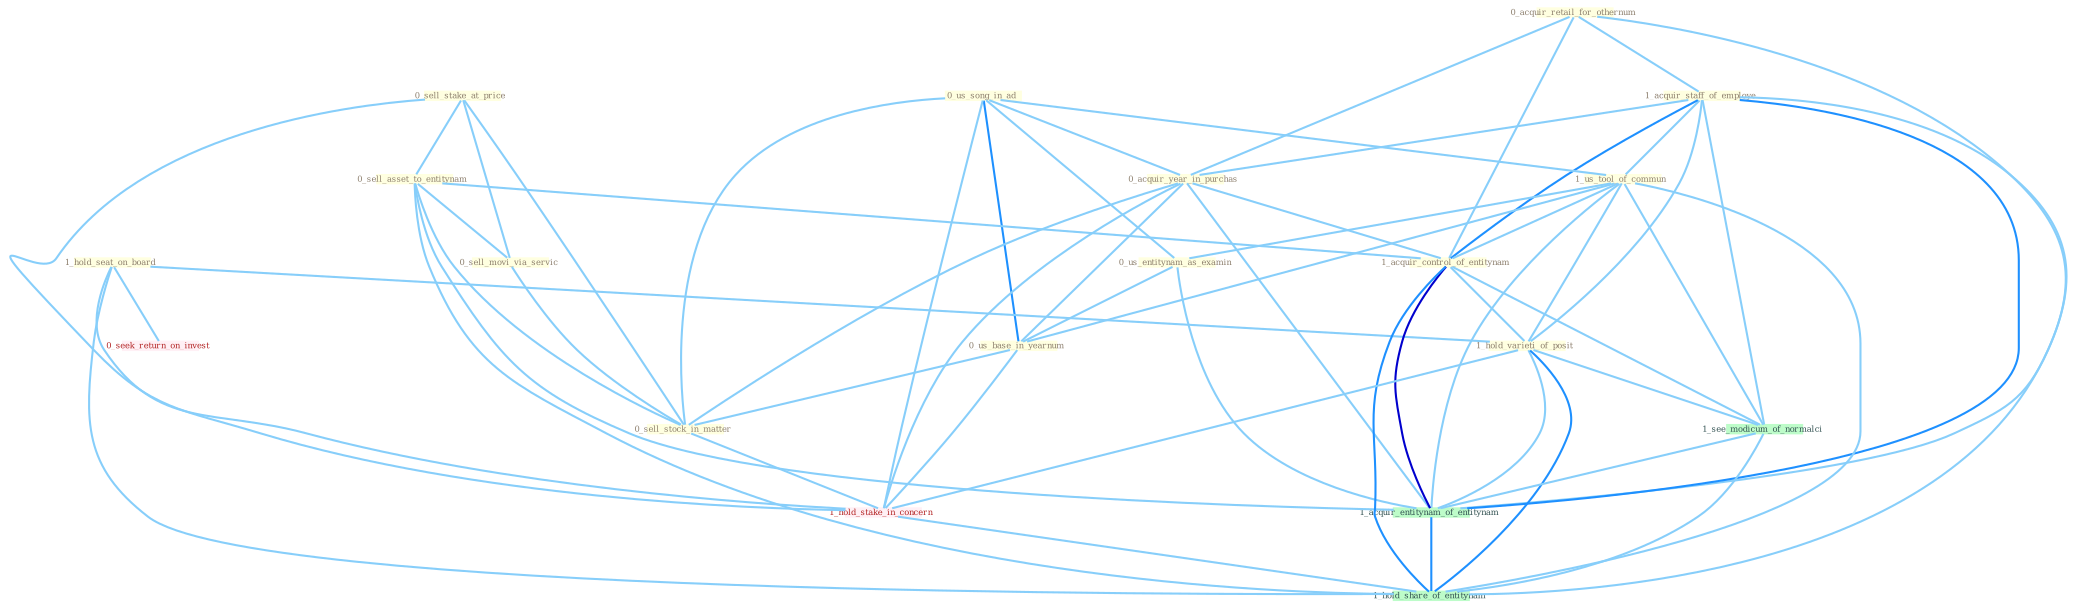 Graph G{ 
    node
    [shape=polygon,style=filled,width=.5,height=.06,color="#BDFCC9",fixedsize=true,fontsize=4,
    fontcolor="#2f4f4f"];
    {node
    [color="#ffffe0", fontcolor="#8b7d6b"] "0_acquir_retail_for_othernum " "1_acquir_staff_of_employe " "0_us_song_in_ad " "1_hold_seat_on_board " "0_sell_stake_at_price " "0_acquir_year_in_purchas " "1_us_tool_of_commun " "0_us_entitynam_as_examin " "0_sell_asset_to_entitynam " "0_sell_movi_via_servic " "0_us_base_in_yearnum " "0_sell_stock_in_matter " "1_acquir_control_of_entitynam " "1_hold_varieti_of_posit "}
{node [color="#fff0f5", fontcolor="#b22222"] "1_hold_stake_in_concern " "0_seek_return_on_invest "}
edge [color="#B0E2FF"];

	"0_acquir_retail_for_othernum " -- "1_acquir_staff_of_employe " [w="1", color="#87cefa" ];
	"0_acquir_retail_for_othernum " -- "0_acquir_year_in_purchas " [w="1", color="#87cefa" ];
	"0_acquir_retail_for_othernum " -- "1_acquir_control_of_entitynam " [w="1", color="#87cefa" ];
	"0_acquir_retail_for_othernum " -- "1_acquir_entitynam_of_entitynam " [w="1", color="#87cefa" ];
	"1_acquir_staff_of_employe " -- "0_acquir_year_in_purchas " [w="1", color="#87cefa" ];
	"1_acquir_staff_of_employe " -- "1_us_tool_of_commun " [w="1", color="#87cefa" ];
	"1_acquir_staff_of_employe " -- "1_acquir_control_of_entitynam " [w="2", color="#1e90ff" , len=0.8];
	"1_acquir_staff_of_employe " -- "1_hold_varieti_of_posit " [w="1", color="#87cefa" ];
	"1_acquir_staff_of_employe " -- "1_see_modicum_of_normalci " [w="1", color="#87cefa" ];
	"1_acquir_staff_of_employe " -- "1_acquir_entitynam_of_entitynam " [w="2", color="#1e90ff" , len=0.8];
	"1_acquir_staff_of_employe " -- "1_hold_share_of_entitynam " [w="1", color="#87cefa" ];
	"0_us_song_in_ad " -- "0_acquir_year_in_purchas " [w="1", color="#87cefa" ];
	"0_us_song_in_ad " -- "1_us_tool_of_commun " [w="1", color="#87cefa" ];
	"0_us_song_in_ad " -- "0_us_entitynam_as_examin " [w="1", color="#87cefa" ];
	"0_us_song_in_ad " -- "0_us_base_in_yearnum " [w="2", color="#1e90ff" , len=0.8];
	"0_us_song_in_ad " -- "0_sell_stock_in_matter " [w="1", color="#87cefa" ];
	"0_us_song_in_ad " -- "1_hold_stake_in_concern " [w="1", color="#87cefa" ];
	"1_hold_seat_on_board " -- "1_hold_varieti_of_posit " [w="1", color="#87cefa" ];
	"1_hold_seat_on_board " -- "1_hold_stake_in_concern " [w="1", color="#87cefa" ];
	"1_hold_seat_on_board " -- "0_seek_return_on_invest " [w="1", color="#87cefa" ];
	"1_hold_seat_on_board " -- "1_hold_share_of_entitynam " [w="1", color="#87cefa" ];
	"0_sell_stake_at_price " -- "0_sell_asset_to_entitynam " [w="1", color="#87cefa" ];
	"0_sell_stake_at_price " -- "0_sell_movi_via_servic " [w="1", color="#87cefa" ];
	"0_sell_stake_at_price " -- "0_sell_stock_in_matter " [w="1", color="#87cefa" ];
	"0_sell_stake_at_price " -- "1_hold_stake_in_concern " [w="1", color="#87cefa" ];
	"0_acquir_year_in_purchas " -- "0_us_base_in_yearnum " [w="1", color="#87cefa" ];
	"0_acquir_year_in_purchas " -- "0_sell_stock_in_matter " [w="1", color="#87cefa" ];
	"0_acquir_year_in_purchas " -- "1_acquir_control_of_entitynam " [w="1", color="#87cefa" ];
	"0_acquir_year_in_purchas " -- "1_hold_stake_in_concern " [w="1", color="#87cefa" ];
	"0_acquir_year_in_purchas " -- "1_acquir_entitynam_of_entitynam " [w="1", color="#87cefa" ];
	"1_us_tool_of_commun " -- "0_us_entitynam_as_examin " [w="1", color="#87cefa" ];
	"1_us_tool_of_commun " -- "0_us_base_in_yearnum " [w="1", color="#87cefa" ];
	"1_us_tool_of_commun " -- "1_acquir_control_of_entitynam " [w="1", color="#87cefa" ];
	"1_us_tool_of_commun " -- "1_hold_varieti_of_posit " [w="1", color="#87cefa" ];
	"1_us_tool_of_commun " -- "1_see_modicum_of_normalci " [w="1", color="#87cefa" ];
	"1_us_tool_of_commun " -- "1_acquir_entitynam_of_entitynam " [w="1", color="#87cefa" ];
	"1_us_tool_of_commun " -- "1_hold_share_of_entitynam " [w="1", color="#87cefa" ];
	"0_us_entitynam_as_examin " -- "0_us_base_in_yearnum " [w="1", color="#87cefa" ];
	"0_us_entitynam_as_examin " -- "1_acquir_entitynam_of_entitynam " [w="1", color="#87cefa" ];
	"0_sell_asset_to_entitynam " -- "0_sell_movi_via_servic " [w="1", color="#87cefa" ];
	"0_sell_asset_to_entitynam " -- "0_sell_stock_in_matter " [w="1", color="#87cefa" ];
	"0_sell_asset_to_entitynam " -- "1_acquir_control_of_entitynam " [w="1", color="#87cefa" ];
	"0_sell_asset_to_entitynam " -- "1_acquir_entitynam_of_entitynam " [w="1", color="#87cefa" ];
	"0_sell_asset_to_entitynam " -- "1_hold_share_of_entitynam " [w="1", color="#87cefa" ];
	"0_sell_movi_via_servic " -- "0_sell_stock_in_matter " [w="1", color="#87cefa" ];
	"0_us_base_in_yearnum " -- "0_sell_stock_in_matter " [w="1", color="#87cefa" ];
	"0_us_base_in_yearnum " -- "1_hold_stake_in_concern " [w="1", color="#87cefa" ];
	"0_sell_stock_in_matter " -- "1_hold_stake_in_concern " [w="1", color="#87cefa" ];
	"1_acquir_control_of_entitynam " -- "1_hold_varieti_of_posit " [w="1", color="#87cefa" ];
	"1_acquir_control_of_entitynam " -- "1_see_modicum_of_normalci " [w="1", color="#87cefa" ];
	"1_acquir_control_of_entitynam " -- "1_acquir_entitynam_of_entitynam " [w="3", color="#0000cd" , len=0.6];
	"1_acquir_control_of_entitynam " -- "1_hold_share_of_entitynam " [w="2", color="#1e90ff" , len=0.8];
	"1_hold_varieti_of_posit " -- "1_hold_stake_in_concern " [w="1", color="#87cefa" ];
	"1_hold_varieti_of_posit " -- "1_see_modicum_of_normalci " [w="1", color="#87cefa" ];
	"1_hold_varieti_of_posit " -- "1_acquir_entitynam_of_entitynam " [w="1", color="#87cefa" ];
	"1_hold_varieti_of_posit " -- "1_hold_share_of_entitynam " [w="2", color="#1e90ff" , len=0.8];
	"1_hold_stake_in_concern " -- "1_hold_share_of_entitynam " [w="1", color="#87cefa" ];
	"1_see_modicum_of_normalci " -- "1_acquir_entitynam_of_entitynam " [w="1", color="#87cefa" ];
	"1_see_modicum_of_normalci " -- "1_hold_share_of_entitynam " [w="1", color="#87cefa" ];
	"1_acquir_entitynam_of_entitynam " -- "1_hold_share_of_entitynam " [w="2", color="#1e90ff" , len=0.8];
}